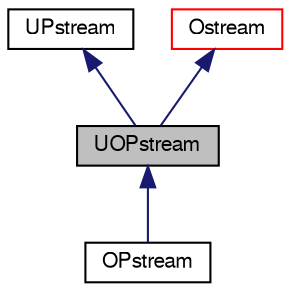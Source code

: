 digraph "UOPstream"
{
  bgcolor="transparent";
  edge [fontname="FreeSans",fontsize="10",labelfontname="FreeSans",labelfontsize="10"];
  node [fontname="FreeSans",fontsize="10",shape=record];
  Node0 [label="UOPstream",height=0.2,width=0.4,color="black", fillcolor="grey75", style="filled", fontcolor="black"];
  Node1 -> Node0 [dir="back",color="midnightblue",fontsize="10",style="solid",fontname="FreeSans"];
  Node1 [label="UPstream",height=0.2,width=0.4,color="black",URL="$a26270.html",tooltip="Inter-processor communications stream. "];
  Node2 -> Node0 [dir="back",color="midnightblue",fontsize="10",style="solid",fontname="FreeSans"];
  Node2 [label="Ostream",height=0.2,width=0.4,color="red",URL="$a26238.html",tooltip="An Ostream is an abstract base class for all output systems (streams, files, token lists..."];
  Node0 -> Node4 [dir="back",color="midnightblue",fontsize="10",style="solid",fontname="FreeSans"];
  Node4 [label="OPstream",height=0.2,width=0.4,color="black",URL="$a26246.html",tooltip="Output inter-processor communications stream. "];
}

